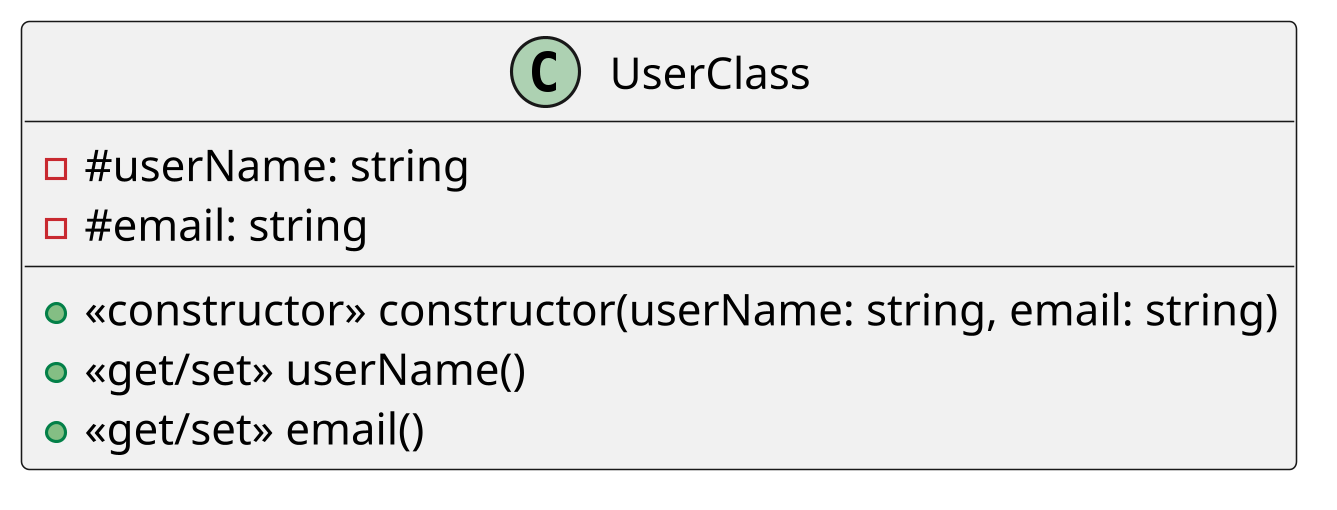 @startuml ex05

skinparam dpi 300

class UserClass {
    -#userName: string
    -#email: string

    +<<constructor>> constructor(userName: string, email: string)
    +<<get/set>> userName()
    +<<get/set>> email()
}

@enduml